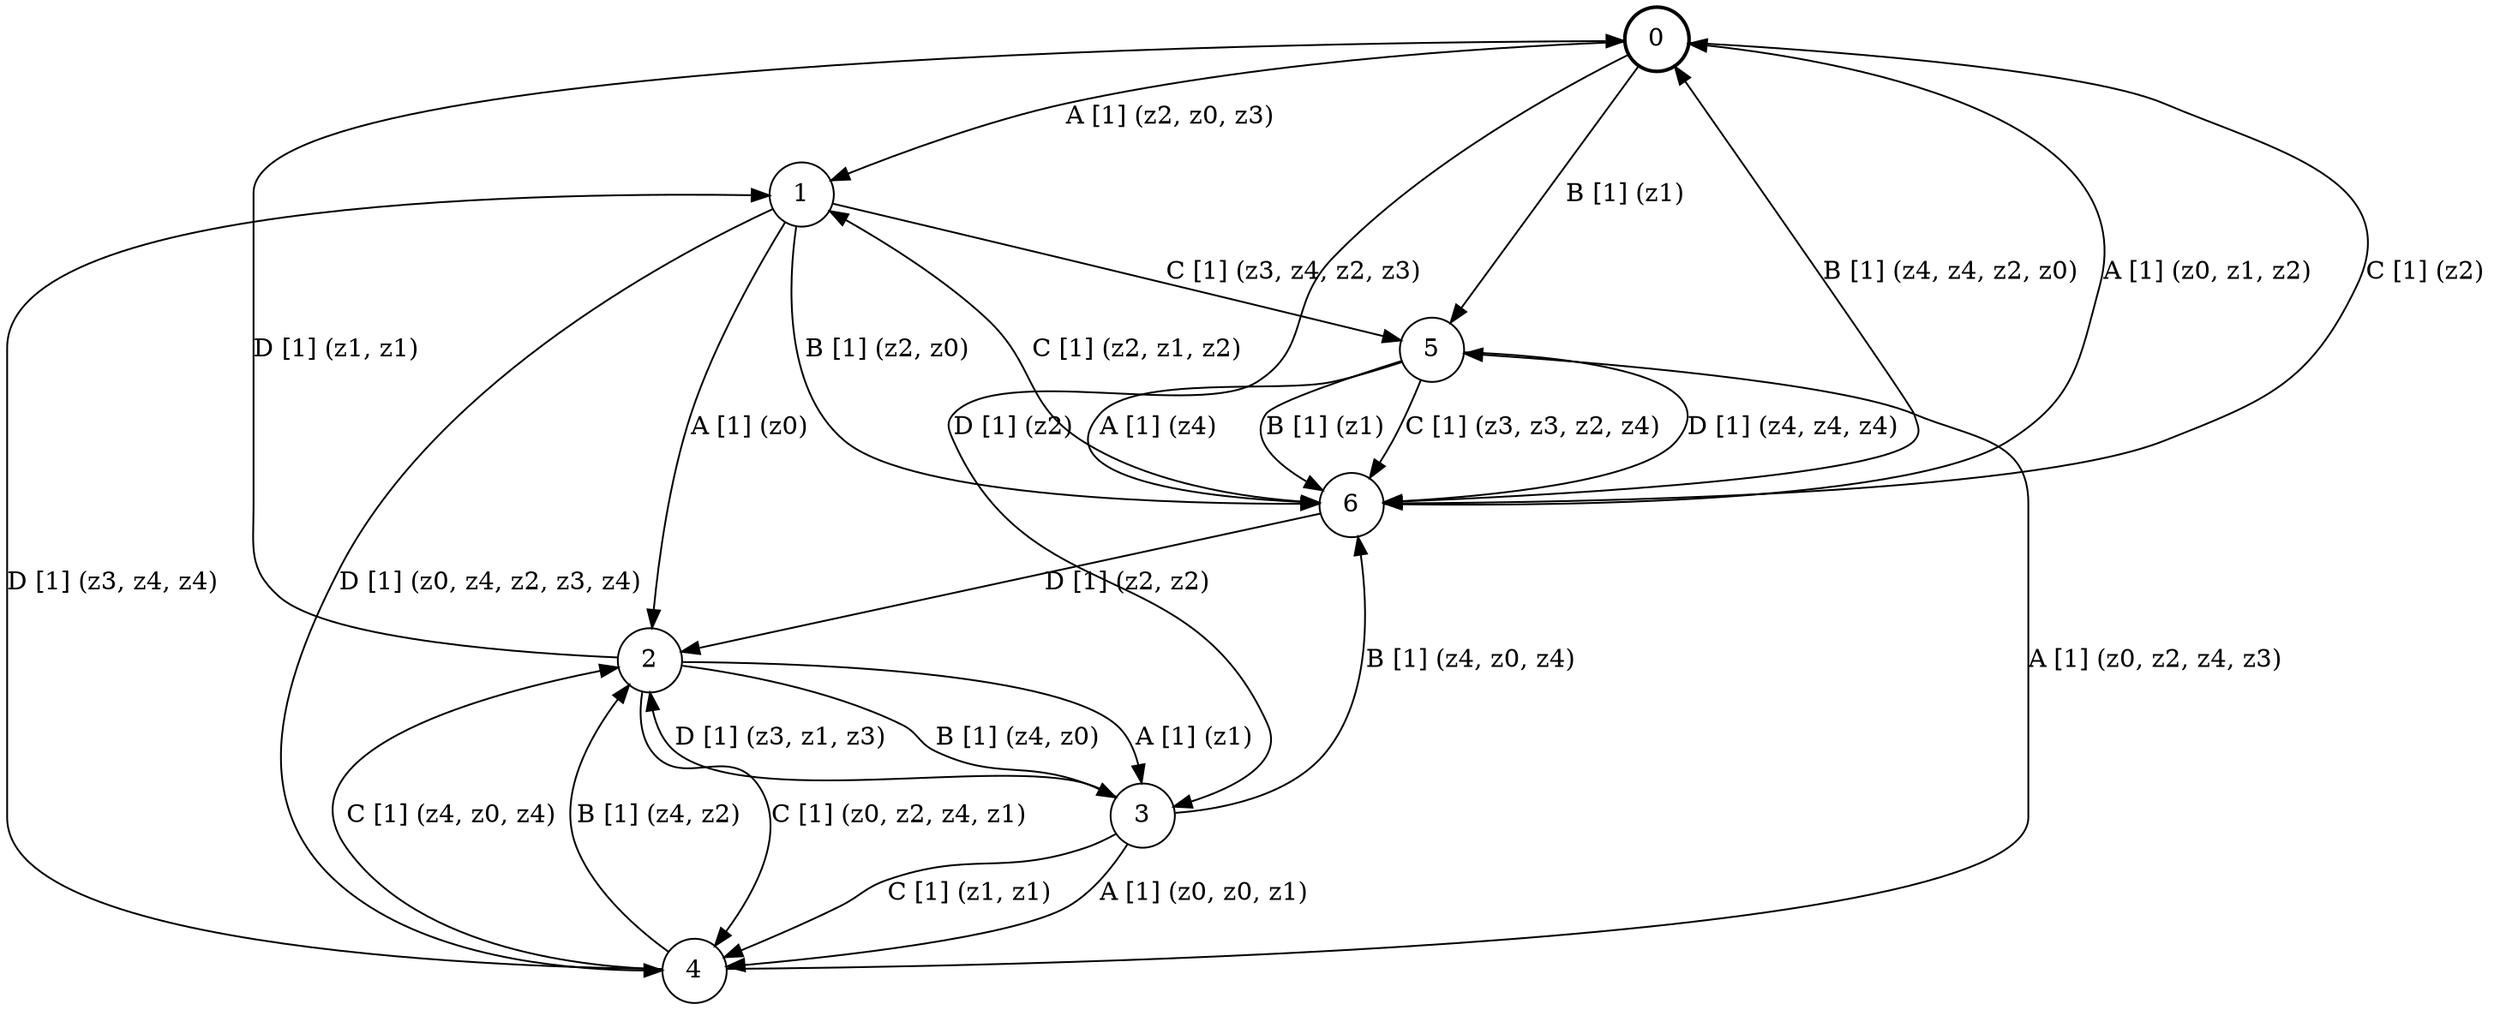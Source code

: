 # generated file, don't try to modify
# command: dot -Tpng <filename> > tree.png
digraph Automaton {
    node [shape = circle];
    0 [style = "bold"];
    0 -> 1 [label = "A [1] (z2, z0, z3) "];
    0 -> 5 [label = "B [1] (z1) "];
    0 -> 6 [label = "C [1] (z2) "];
    0 -> 3 [label = "D [1] (z2) "];
    1 -> 2 [label = "A [1] (z0) "];
    1 -> 6 [label = "B [1] (z2, z0) "];
    1 -> 5 [label = "C [1] (z3, z4, z2, z3) "];
    1 -> 4 [label = "D [1] (z0, z4, z2, z3, z4) "];
    2 -> 3 [label = "A [1] (z1) "];
    2 -> 3 [label = "B [1] (z4, z0) "];
    2 -> 4 [label = "C [1] (z0, z2, z4, z1) "];
    2 -> 0 [label = "D [1] (z1, z1) "];
    3 -> 4 [label = "A [1] (z0, z0, z1) "];
    3 -> 6 [label = "B [1] (z4, z0, z4) "];
    3 -> 4 [label = "C [1] (z1, z1) "];
    3 -> 2 [label = "D [1] (z3, z1, z3) "];
    4 -> 5 [label = "A [1] (z0, z2, z4, z3) "];
    4 -> 2 [label = "B [1] (z4, z2) "];
    4 -> 2 [label = "C [1] (z4, z0, z4) "];
    4 -> 1 [label = "D [1] (z3, z4, z4) "];
    5 -> 6 [label = "A [1] (z4) "];
    5 -> 6 [label = "B [1] (z1) "];
    5 -> 6 [label = "C [1] (z3, z3, z2, z4) "];
    5 -> 6 [label = "D [1] (z4, z4, z4) "];
    6 -> 0 [label = "A [1] (z0, z1, z2) "];
    6 -> 0 [label = "B [1] (z4, z4, z2, z0) "];
    6 -> 1 [label = "C [1] (z2, z1, z2) "];
    6 -> 2 [label = "D [1] (z2, z2) "];
}
